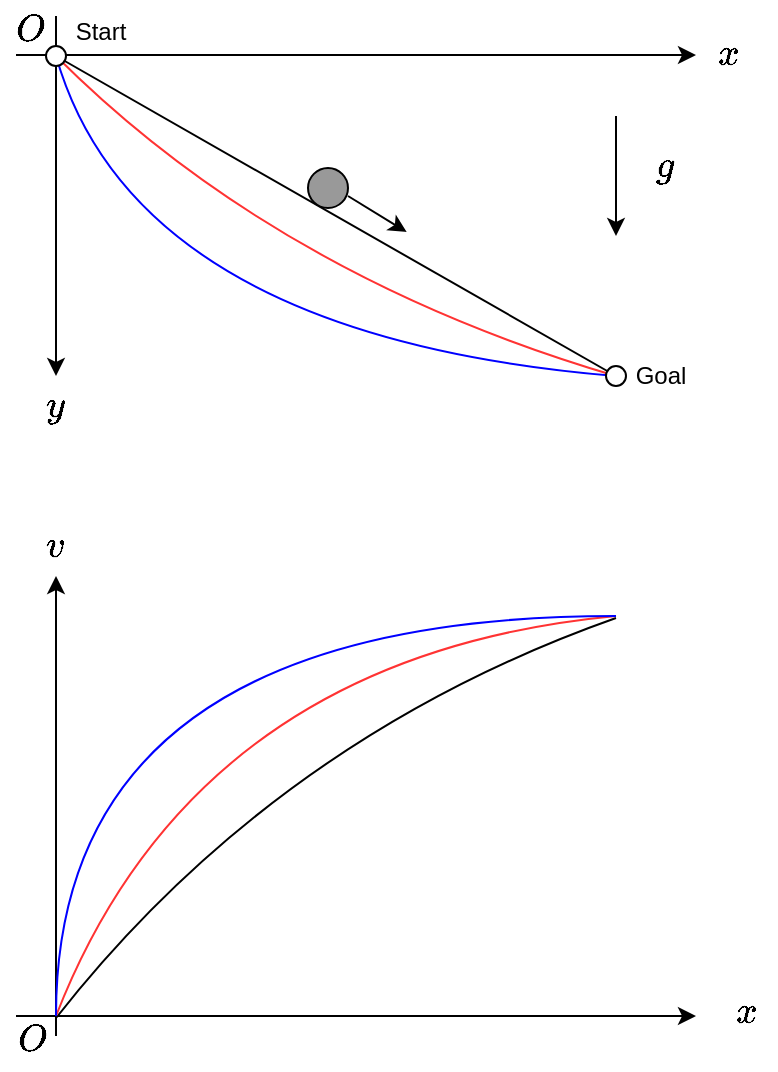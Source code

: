 <mxfile version="28.0.6">
  <diagram id="5-WChcDqPWMJDXzzE-0q" name="ページ1">
    <mxGraphModel dx="786" dy="516" grid="1" gridSize="10" guides="1" tooltips="1" connect="1" arrows="1" fold="1" page="1" pageScale="1" pageWidth="400" pageHeight="550" math="1" shadow="0">
      <root>
        <mxCell id="0" />
        <mxCell id="1" parent="0" />
        <mxCell id="SbnsJgb30HRw_Rz1zt7o-2" value="" style="endArrow=classic;html=1;rounded=0;" parent="1" edge="1">
          <mxGeometry width="50" height="50" relative="1" as="geometry">
            <mxPoint x="40" y="20" as="sourcePoint" />
            <mxPoint x="40" y="200" as="targetPoint" />
          </mxGeometry>
        </mxCell>
        <mxCell id="SbnsJgb30HRw_Rz1zt7o-3" value="" style="endArrow=classic;html=1;rounded=0;" parent="1" edge="1">
          <mxGeometry width="50" height="50" relative="1" as="geometry">
            <mxPoint x="20" y="39.52" as="sourcePoint" />
            <mxPoint x="360" y="39.52" as="targetPoint" />
          </mxGeometry>
        </mxCell>
        <mxCell id="SbnsJgb30HRw_Rz1zt7o-4" value="" style="endArrow=none;html=1;rounded=0;" parent="1" edge="1">
          <mxGeometry width="50" height="50" relative="1" as="geometry">
            <mxPoint x="40" y="40" as="sourcePoint" />
            <mxPoint x="320" y="200" as="targetPoint" />
          </mxGeometry>
        </mxCell>
        <mxCell id="SbnsJgb30HRw_Rz1zt7o-5" value="" style="endArrow=classic;html=1;rounded=0;" parent="1" edge="1">
          <mxGeometry width="50" height="50" relative="1" as="geometry">
            <mxPoint x="320" y="70" as="sourcePoint" />
            <mxPoint x="320" y="130" as="targetPoint" />
          </mxGeometry>
        </mxCell>
        <mxCell id="SbnsJgb30HRw_Rz1zt7o-6" value="`g`" style="text;html=1;align=center;verticalAlign=middle;whiteSpace=wrap;rounded=0;fontSize=16;" parent="1" vertex="1">
          <mxGeometry x="330" y="80" width="30" height="30" as="geometry" />
        </mxCell>
        <mxCell id="SbnsJgb30HRw_Rz1zt7o-7" value="`O`" style="text;html=1;align=center;verticalAlign=middle;whiteSpace=wrap;rounded=0;fontSize=16;" parent="1" vertex="1">
          <mxGeometry x="12" y="12" width="30" height="30" as="geometry" />
        </mxCell>
        <mxCell id="SbnsJgb30HRw_Rz1zt7o-8" value="`v`" style="text;html=1;align=center;verticalAlign=middle;whiteSpace=wrap;rounded=0;fontSize=16;" parent="1" vertex="1">
          <mxGeometry x="30" y="270" width="20" height="30" as="geometry" />
        </mxCell>
        <mxCell id="SbnsJgb30HRw_Rz1zt7o-10" value="" style="ellipse;whiteSpace=wrap;html=1;fillColor=#999999;" parent="1" vertex="1">
          <mxGeometry x="166" y="96" width="20" height="20" as="geometry" />
        </mxCell>
        <mxCell id="SbnsJgb30HRw_Rz1zt7o-16" value="" style="endArrow=classic;html=1;rounded=0;exitX=1.083;exitY=0.85;exitDx=0;exitDy=0;exitPerimeter=0;" parent="1" edge="1">
          <mxGeometry width="50" height="50" relative="1" as="geometry">
            <mxPoint x="186.0" y="110" as="sourcePoint" />
            <mxPoint x="215.34" y="128" as="targetPoint" />
          </mxGeometry>
        </mxCell>
        <mxCell id="SbnsJgb30HRw_Rz1zt7o-17" value="" style="endArrow=none;html=1;rounded=0;curved=1;strokeColor=#FF3333;" parent="1" edge="1">
          <mxGeometry width="50" height="50" relative="1" as="geometry">
            <mxPoint x="40" y="40" as="sourcePoint" />
            <mxPoint x="320" y="200" as="targetPoint" />
            <Array as="points">
              <mxPoint x="150" y="150" />
            </Array>
          </mxGeometry>
        </mxCell>
        <mxCell id="SbnsJgb30HRw_Rz1zt7o-18" value="" style="endArrow=none;html=1;rounded=0;curved=1;strokeColor=#0000FF;" parent="1" edge="1">
          <mxGeometry width="50" height="50" relative="1" as="geometry">
            <mxPoint x="40" y="40" as="sourcePoint" />
            <mxPoint x="320" y="200" as="targetPoint" />
            <Array as="points">
              <mxPoint x="80" y="180" />
            </Array>
          </mxGeometry>
        </mxCell>
        <mxCell id="SbnsJgb30HRw_Rz1zt7o-19" value="" style="endArrow=classic;html=1;rounded=0;" parent="1" edge="1">
          <mxGeometry width="50" height="50" relative="1" as="geometry">
            <mxPoint x="20" y="520" as="sourcePoint" />
            <mxPoint x="360" y="520" as="targetPoint" />
          </mxGeometry>
        </mxCell>
        <mxCell id="SbnsJgb30HRw_Rz1zt7o-20" value="" style="endArrow=classic;html=1;rounded=0;" parent="1" edge="1">
          <mxGeometry width="50" height="50" relative="1" as="geometry">
            <mxPoint x="40" y="530" as="sourcePoint" />
            <mxPoint x="40" y="300" as="targetPoint" />
          </mxGeometry>
        </mxCell>
        <mxCell id="SbnsJgb30HRw_Rz1zt7o-21" value="`x`" style="text;html=1;align=center;verticalAlign=middle;whiteSpace=wrap;rounded=0;fontSize=16;" parent="1" vertex="1">
          <mxGeometry x="370" y="503" width="30" height="30" as="geometry" />
        </mxCell>
        <mxCell id="SbnsJgb30HRw_Rz1zt7o-22" value="`y`" style="text;html=1;align=center;verticalAlign=middle;whiteSpace=wrap;rounded=0;fontSize=16;" parent="1" vertex="1">
          <mxGeometry x="30" y="200" width="20" height="30" as="geometry" />
        </mxCell>
        <mxCell id="SbnsJgb30HRw_Rz1zt7o-23" value="" style="endArrow=none;html=1;rounded=0;curved=1;" parent="1" edge="1">
          <mxGeometry width="50" height="50" relative="1" as="geometry">
            <mxPoint x="40" y="521" as="sourcePoint" />
            <mxPoint x="320" y="321" as="targetPoint" />
            <Array as="points">
              <mxPoint x="150" y="381" />
            </Array>
          </mxGeometry>
        </mxCell>
        <mxCell id="SbnsJgb30HRw_Rz1zt7o-24" value="" style="endArrow=none;html=1;rounded=0;curved=1;strokeColor=#FF3333;" parent="1" edge="1">
          <mxGeometry width="50" height="50" relative="1" as="geometry">
            <mxPoint x="40" y="520" as="sourcePoint" />
            <mxPoint x="320" y="320" as="targetPoint" />
            <Array as="points">
              <mxPoint x="110" y="340" />
            </Array>
          </mxGeometry>
        </mxCell>
        <mxCell id="SbnsJgb30HRw_Rz1zt7o-25" value="" style="endArrow=none;html=1;rounded=0;curved=1;strokeColor=#0000FF;" parent="1" edge="1">
          <mxGeometry width="50" height="50" relative="1" as="geometry">
            <mxPoint x="40" y="520" as="sourcePoint" />
            <mxPoint x="320" y="320" as="targetPoint" />
            <Array as="points">
              <mxPoint x="40" y="320" />
            </Array>
          </mxGeometry>
        </mxCell>
        <mxCell id="SbnsJgb30HRw_Rz1zt7o-27" value="" style="ellipse;whiteSpace=wrap;html=1;" parent="1" vertex="1">
          <mxGeometry x="315" y="195" width="10" height="10" as="geometry" />
        </mxCell>
        <mxCell id="SbnsJgb30HRw_Rz1zt7o-28" value="" style="ellipse;whiteSpace=wrap;html=1;" parent="1" vertex="1">
          <mxGeometry x="35" y="35" width="10" height="10" as="geometry" />
        </mxCell>
        <mxCell id="SbnsJgb30HRw_Rz1zt7o-30" value="Start" style="text;html=1;align=center;verticalAlign=middle;whiteSpace=wrap;rounded=0;" parent="1" vertex="1">
          <mxGeometry x="45" y="20" width="35" height="15" as="geometry" />
        </mxCell>
        <mxCell id="SbnsJgb30HRw_Rz1zt7o-31" value="Goal" style="text;html=1;align=center;verticalAlign=middle;whiteSpace=wrap;rounded=0;" parent="1" vertex="1">
          <mxGeometry x="325" y="192.5" width="35" height="15" as="geometry" />
        </mxCell>
        <mxCell id="jbJO0uDzxnwzYjsWNiwa-1" value="`x`" style="text;html=1;align=center;verticalAlign=middle;whiteSpace=wrap;rounded=0;fontSize=16;" parent="1" vertex="1">
          <mxGeometry x="361" y="24" width="30" height="30" as="geometry" />
        </mxCell>
        <mxCell id="jbJO0uDzxnwzYjsWNiwa-2" value="`O`" style="text;html=1;align=center;verticalAlign=middle;whiteSpace=wrap;rounded=0;fontSize=16;" parent="1" vertex="1">
          <mxGeometry x="13" y="517" width="30" height="30" as="geometry" />
        </mxCell>
      </root>
    </mxGraphModel>
  </diagram>
</mxfile>
